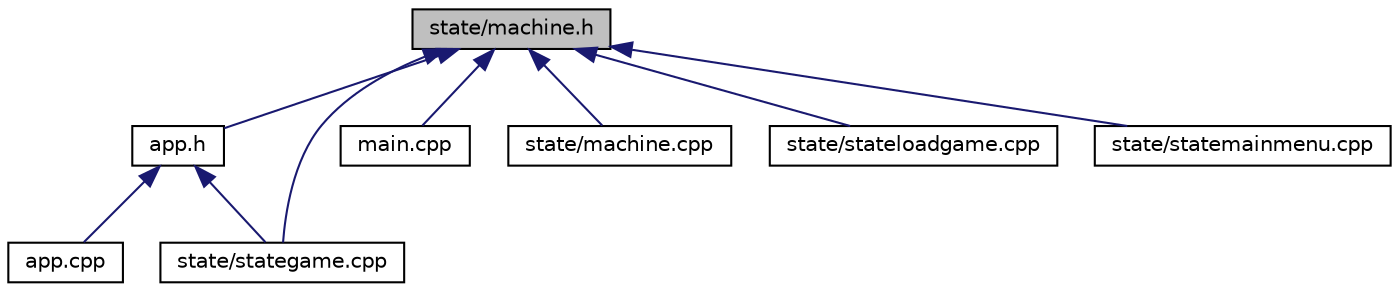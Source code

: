 digraph "state/machine.h"
{
  edge [fontname="Helvetica",fontsize="10",labelfontname="Helvetica",labelfontsize="10"];
  node [fontname="Helvetica",fontsize="10",shape=record];
  Node1 [label="state/machine.h",height=0.2,width=0.4,color="black", fillcolor="grey75", style="filled", fontcolor="black"];
  Node1 -> Node2 [dir="back",color="midnightblue",fontsize="10",style="solid"];
  Node2 [label="app.h",height=0.2,width=0.4,color="black", fillcolor="white", style="filled",URL="$app_8h.html"];
  Node2 -> Node3 [dir="back",color="midnightblue",fontsize="10",style="solid"];
  Node3 [label="app.cpp",height=0.2,width=0.4,color="black", fillcolor="white", style="filled",URL="$app_8cpp.html"];
  Node2 -> Node4 [dir="back",color="midnightblue",fontsize="10",style="solid"];
  Node4 [label="state/stategame.cpp",height=0.2,width=0.4,color="black", fillcolor="white", style="filled",URL="$stategame_8cpp.html"];
  Node1 -> Node5 [dir="back",color="midnightblue",fontsize="10",style="solid"];
  Node5 [label="main.cpp",height=0.2,width=0.4,color="black", fillcolor="white", style="filled",URL="$main_8cpp.html"];
  Node1 -> Node6 [dir="back",color="midnightblue",fontsize="10",style="solid"];
  Node6 [label="state/machine.cpp",height=0.2,width=0.4,color="black", fillcolor="white", style="filled",URL="$machine_8cpp.html"];
  Node1 -> Node4 [dir="back",color="midnightblue",fontsize="10",style="solid"];
  Node1 -> Node7 [dir="back",color="midnightblue",fontsize="10",style="solid"];
  Node7 [label="state/stateloadgame.cpp",height=0.2,width=0.4,color="black", fillcolor="white", style="filled",URL="$stateloadgame_8cpp.html"];
  Node1 -> Node8 [dir="back",color="midnightblue",fontsize="10",style="solid"];
  Node8 [label="state/statemainmenu.cpp",height=0.2,width=0.4,color="black", fillcolor="white", style="filled",URL="$statemainmenu_8cpp.html"];
}

